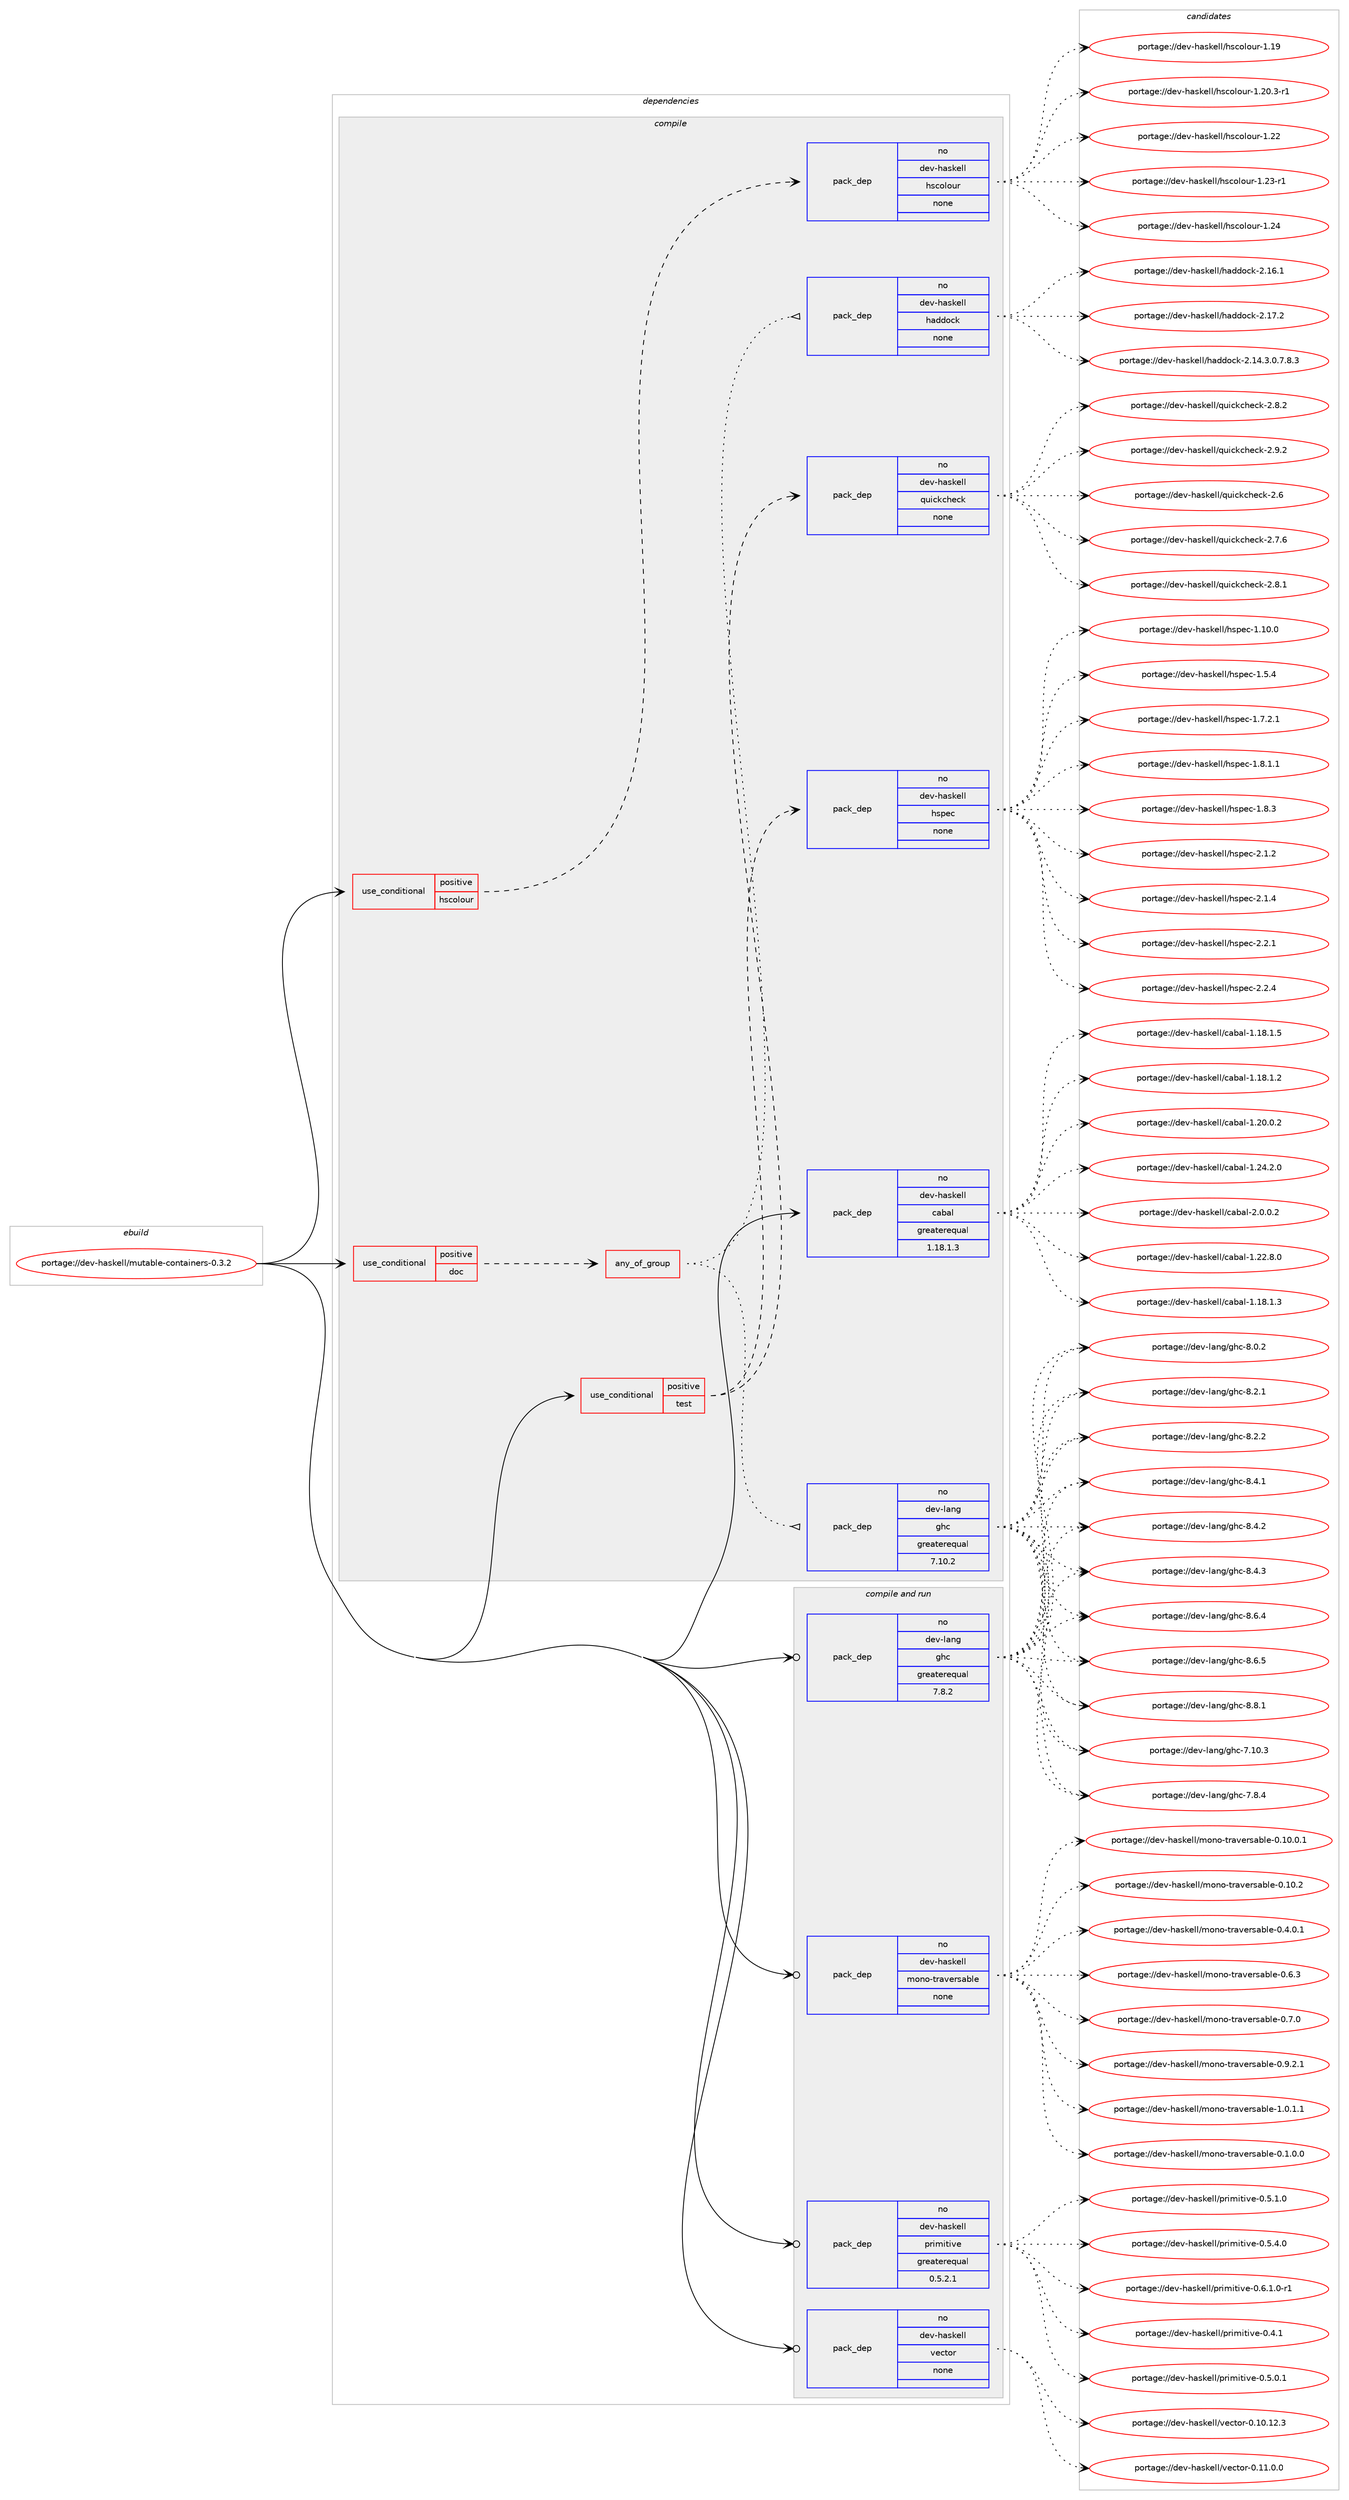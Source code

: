 digraph prolog {

# *************
# Graph options
# *************

newrank=true;
concentrate=true;
compound=true;
graph [rankdir=LR,fontname=Helvetica,fontsize=10,ranksep=1.5];#, ranksep=2.5, nodesep=0.2];
edge  [arrowhead=vee];
node  [fontname=Helvetica,fontsize=10];

# **********
# The ebuild
# **********

subgraph cluster_leftcol {
color=gray;
rank=same;
label=<<i>ebuild</i>>;
id [label="portage://dev-haskell/mutable-containers-0.3.2", color=red, width=4, href="../dev-haskell/mutable-containers-0.3.2.svg"];
}

# ****************
# The dependencies
# ****************

subgraph cluster_midcol {
color=gray;
label=<<i>dependencies</i>>;
subgraph cluster_compile {
fillcolor="#eeeeee";
style=filled;
label=<<i>compile</i>>;
subgraph cond16305 {
dependency75174 [label=<<TABLE BORDER="0" CELLBORDER="1" CELLSPACING="0" CELLPADDING="4"><TR><TD ROWSPAN="3" CELLPADDING="10">use_conditional</TD></TR><TR><TD>positive</TD></TR><TR><TD>doc</TD></TR></TABLE>>, shape=none, color=red];
subgraph any2065 {
dependency75175 [label=<<TABLE BORDER="0" CELLBORDER="1" CELLSPACING="0" CELLPADDING="4"><TR><TD CELLPADDING="10">any_of_group</TD></TR></TABLE>>, shape=none, color=red];subgraph pack56747 {
dependency75176 [label=<<TABLE BORDER="0" CELLBORDER="1" CELLSPACING="0" CELLPADDING="4" WIDTH="220"><TR><TD ROWSPAN="6" CELLPADDING="30">pack_dep</TD></TR><TR><TD WIDTH="110">no</TD></TR><TR><TD>dev-haskell</TD></TR><TR><TD>haddock</TD></TR><TR><TD>none</TD></TR><TR><TD></TD></TR></TABLE>>, shape=none, color=blue];
}
dependency75175:e -> dependency75176:w [weight=20,style="dotted",arrowhead="oinv"];
subgraph pack56748 {
dependency75177 [label=<<TABLE BORDER="0" CELLBORDER="1" CELLSPACING="0" CELLPADDING="4" WIDTH="220"><TR><TD ROWSPAN="6" CELLPADDING="30">pack_dep</TD></TR><TR><TD WIDTH="110">no</TD></TR><TR><TD>dev-lang</TD></TR><TR><TD>ghc</TD></TR><TR><TD>greaterequal</TD></TR><TR><TD>7.10.2</TD></TR></TABLE>>, shape=none, color=blue];
}
dependency75175:e -> dependency75177:w [weight=20,style="dotted",arrowhead="oinv"];
}
dependency75174:e -> dependency75175:w [weight=20,style="dashed",arrowhead="vee"];
}
id:e -> dependency75174:w [weight=20,style="solid",arrowhead="vee"];
subgraph cond16306 {
dependency75178 [label=<<TABLE BORDER="0" CELLBORDER="1" CELLSPACING="0" CELLPADDING="4"><TR><TD ROWSPAN="3" CELLPADDING="10">use_conditional</TD></TR><TR><TD>positive</TD></TR><TR><TD>hscolour</TD></TR></TABLE>>, shape=none, color=red];
subgraph pack56749 {
dependency75179 [label=<<TABLE BORDER="0" CELLBORDER="1" CELLSPACING="0" CELLPADDING="4" WIDTH="220"><TR><TD ROWSPAN="6" CELLPADDING="30">pack_dep</TD></TR><TR><TD WIDTH="110">no</TD></TR><TR><TD>dev-haskell</TD></TR><TR><TD>hscolour</TD></TR><TR><TD>none</TD></TR><TR><TD></TD></TR></TABLE>>, shape=none, color=blue];
}
dependency75178:e -> dependency75179:w [weight=20,style="dashed",arrowhead="vee"];
}
id:e -> dependency75178:w [weight=20,style="solid",arrowhead="vee"];
subgraph cond16307 {
dependency75180 [label=<<TABLE BORDER="0" CELLBORDER="1" CELLSPACING="0" CELLPADDING="4"><TR><TD ROWSPAN="3" CELLPADDING="10">use_conditional</TD></TR><TR><TD>positive</TD></TR><TR><TD>test</TD></TR></TABLE>>, shape=none, color=red];
subgraph pack56750 {
dependency75181 [label=<<TABLE BORDER="0" CELLBORDER="1" CELLSPACING="0" CELLPADDING="4" WIDTH="220"><TR><TD ROWSPAN="6" CELLPADDING="30">pack_dep</TD></TR><TR><TD WIDTH="110">no</TD></TR><TR><TD>dev-haskell</TD></TR><TR><TD>hspec</TD></TR><TR><TD>none</TD></TR><TR><TD></TD></TR></TABLE>>, shape=none, color=blue];
}
dependency75180:e -> dependency75181:w [weight=20,style="dashed",arrowhead="vee"];
subgraph pack56751 {
dependency75182 [label=<<TABLE BORDER="0" CELLBORDER="1" CELLSPACING="0" CELLPADDING="4" WIDTH="220"><TR><TD ROWSPAN="6" CELLPADDING="30">pack_dep</TD></TR><TR><TD WIDTH="110">no</TD></TR><TR><TD>dev-haskell</TD></TR><TR><TD>quickcheck</TD></TR><TR><TD>none</TD></TR><TR><TD></TD></TR></TABLE>>, shape=none, color=blue];
}
dependency75180:e -> dependency75182:w [weight=20,style="dashed",arrowhead="vee"];
}
id:e -> dependency75180:w [weight=20,style="solid",arrowhead="vee"];
subgraph pack56752 {
dependency75183 [label=<<TABLE BORDER="0" CELLBORDER="1" CELLSPACING="0" CELLPADDING="4" WIDTH="220"><TR><TD ROWSPAN="6" CELLPADDING="30">pack_dep</TD></TR><TR><TD WIDTH="110">no</TD></TR><TR><TD>dev-haskell</TD></TR><TR><TD>cabal</TD></TR><TR><TD>greaterequal</TD></TR><TR><TD>1.18.1.3</TD></TR></TABLE>>, shape=none, color=blue];
}
id:e -> dependency75183:w [weight=20,style="solid",arrowhead="vee"];
}
subgraph cluster_compileandrun {
fillcolor="#eeeeee";
style=filled;
label=<<i>compile and run</i>>;
subgraph pack56753 {
dependency75184 [label=<<TABLE BORDER="0" CELLBORDER="1" CELLSPACING="0" CELLPADDING="4" WIDTH="220"><TR><TD ROWSPAN="6" CELLPADDING="30">pack_dep</TD></TR><TR><TD WIDTH="110">no</TD></TR><TR><TD>dev-haskell</TD></TR><TR><TD>mono-traversable</TD></TR><TR><TD>none</TD></TR><TR><TD></TD></TR></TABLE>>, shape=none, color=blue];
}
id:e -> dependency75184:w [weight=20,style="solid",arrowhead="odotvee"];
subgraph pack56754 {
dependency75185 [label=<<TABLE BORDER="0" CELLBORDER="1" CELLSPACING="0" CELLPADDING="4" WIDTH="220"><TR><TD ROWSPAN="6" CELLPADDING="30">pack_dep</TD></TR><TR><TD WIDTH="110">no</TD></TR><TR><TD>dev-haskell</TD></TR><TR><TD>primitive</TD></TR><TR><TD>greaterequal</TD></TR><TR><TD>0.5.2.1</TD></TR></TABLE>>, shape=none, color=blue];
}
id:e -> dependency75185:w [weight=20,style="solid",arrowhead="odotvee"];
subgraph pack56755 {
dependency75186 [label=<<TABLE BORDER="0" CELLBORDER="1" CELLSPACING="0" CELLPADDING="4" WIDTH="220"><TR><TD ROWSPAN="6" CELLPADDING="30">pack_dep</TD></TR><TR><TD WIDTH="110">no</TD></TR><TR><TD>dev-haskell</TD></TR><TR><TD>vector</TD></TR><TR><TD>none</TD></TR><TR><TD></TD></TR></TABLE>>, shape=none, color=blue];
}
id:e -> dependency75186:w [weight=20,style="solid",arrowhead="odotvee"];
subgraph pack56756 {
dependency75187 [label=<<TABLE BORDER="0" CELLBORDER="1" CELLSPACING="0" CELLPADDING="4" WIDTH="220"><TR><TD ROWSPAN="6" CELLPADDING="30">pack_dep</TD></TR><TR><TD WIDTH="110">no</TD></TR><TR><TD>dev-lang</TD></TR><TR><TD>ghc</TD></TR><TR><TD>greaterequal</TD></TR><TR><TD>7.8.2</TD></TR></TABLE>>, shape=none, color=blue];
}
id:e -> dependency75187:w [weight=20,style="solid",arrowhead="odotvee"];
}
subgraph cluster_run {
fillcolor="#eeeeee";
style=filled;
label=<<i>run</i>>;
}
}

# **************
# The candidates
# **************

subgraph cluster_choices {
rank=same;
color=gray;
label=<<i>candidates</i>>;

subgraph choice56747 {
color=black;
nodesep=1;
choiceportage1001011184510497115107101108108471049710010011199107455046495246514648465546564651 [label="portage://dev-haskell/haddock-2.14.3.0.7.8.3", color=red, width=4,href="../dev-haskell/haddock-2.14.3.0.7.8.3.svg"];
choiceportage100101118451049711510710110810847104971001001119910745504649544649 [label="portage://dev-haskell/haddock-2.16.1", color=red, width=4,href="../dev-haskell/haddock-2.16.1.svg"];
choiceportage100101118451049711510710110810847104971001001119910745504649554650 [label="portage://dev-haskell/haddock-2.17.2", color=red, width=4,href="../dev-haskell/haddock-2.17.2.svg"];
dependency75176:e -> choiceportage1001011184510497115107101108108471049710010011199107455046495246514648465546564651:w [style=dotted,weight="100"];
dependency75176:e -> choiceportage100101118451049711510710110810847104971001001119910745504649544649:w [style=dotted,weight="100"];
dependency75176:e -> choiceportage100101118451049711510710110810847104971001001119910745504649554650:w [style=dotted,weight="100"];
}
subgraph choice56748 {
color=black;
nodesep=1;
choiceportage1001011184510897110103471031049945554649484651 [label="portage://dev-lang/ghc-7.10.3", color=red, width=4,href="../dev-lang/ghc-7.10.3.svg"];
choiceportage10010111845108971101034710310499455546564652 [label="portage://dev-lang/ghc-7.8.4", color=red, width=4,href="../dev-lang/ghc-7.8.4.svg"];
choiceportage10010111845108971101034710310499455646484650 [label="portage://dev-lang/ghc-8.0.2", color=red, width=4,href="../dev-lang/ghc-8.0.2.svg"];
choiceportage10010111845108971101034710310499455646504649 [label="portage://dev-lang/ghc-8.2.1", color=red, width=4,href="../dev-lang/ghc-8.2.1.svg"];
choiceportage10010111845108971101034710310499455646504650 [label="portage://dev-lang/ghc-8.2.2", color=red, width=4,href="../dev-lang/ghc-8.2.2.svg"];
choiceportage10010111845108971101034710310499455646524649 [label="portage://dev-lang/ghc-8.4.1", color=red, width=4,href="../dev-lang/ghc-8.4.1.svg"];
choiceportage10010111845108971101034710310499455646524650 [label="portage://dev-lang/ghc-8.4.2", color=red, width=4,href="../dev-lang/ghc-8.4.2.svg"];
choiceportage10010111845108971101034710310499455646524651 [label="portage://dev-lang/ghc-8.4.3", color=red, width=4,href="../dev-lang/ghc-8.4.3.svg"];
choiceportage10010111845108971101034710310499455646544652 [label="portage://dev-lang/ghc-8.6.4", color=red, width=4,href="../dev-lang/ghc-8.6.4.svg"];
choiceportage10010111845108971101034710310499455646544653 [label="portage://dev-lang/ghc-8.6.5", color=red, width=4,href="../dev-lang/ghc-8.6.5.svg"];
choiceportage10010111845108971101034710310499455646564649 [label="portage://dev-lang/ghc-8.8.1", color=red, width=4,href="../dev-lang/ghc-8.8.1.svg"];
dependency75177:e -> choiceportage1001011184510897110103471031049945554649484651:w [style=dotted,weight="100"];
dependency75177:e -> choiceportage10010111845108971101034710310499455546564652:w [style=dotted,weight="100"];
dependency75177:e -> choiceportage10010111845108971101034710310499455646484650:w [style=dotted,weight="100"];
dependency75177:e -> choiceportage10010111845108971101034710310499455646504649:w [style=dotted,weight="100"];
dependency75177:e -> choiceportage10010111845108971101034710310499455646504650:w [style=dotted,weight="100"];
dependency75177:e -> choiceportage10010111845108971101034710310499455646524649:w [style=dotted,weight="100"];
dependency75177:e -> choiceportage10010111845108971101034710310499455646524650:w [style=dotted,weight="100"];
dependency75177:e -> choiceportage10010111845108971101034710310499455646524651:w [style=dotted,weight="100"];
dependency75177:e -> choiceportage10010111845108971101034710310499455646544652:w [style=dotted,weight="100"];
dependency75177:e -> choiceportage10010111845108971101034710310499455646544653:w [style=dotted,weight="100"];
dependency75177:e -> choiceportage10010111845108971101034710310499455646564649:w [style=dotted,weight="100"];
}
subgraph choice56749 {
color=black;
nodesep=1;
choiceportage100101118451049711510710110810847104115991111081111171144549464957 [label="portage://dev-haskell/hscolour-1.19", color=red, width=4,href="../dev-haskell/hscolour-1.19.svg"];
choiceportage10010111845104971151071011081084710411599111108111117114454946504846514511449 [label="portage://dev-haskell/hscolour-1.20.3-r1", color=red, width=4,href="../dev-haskell/hscolour-1.20.3-r1.svg"];
choiceportage100101118451049711510710110810847104115991111081111171144549465050 [label="portage://dev-haskell/hscolour-1.22", color=red, width=4,href="../dev-haskell/hscolour-1.22.svg"];
choiceportage1001011184510497115107101108108471041159911110811111711445494650514511449 [label="portage://dev-haskell/hscolour-1.23-r1", color=red, width=4,href="../dev-haskell/hscolour-1.23-r1.svg"];
choiceportage100101118451049711510710110810847104115991111081111171144549465052 [label="portage://dev-haskell/hscolour-1.24", color=red, width=4,href="../dev-haskell/hscolour-1.24.svg"];
dependency75179:e -> choiceportage100101118451049711510710110810847104115991111081111171144549464957:w [style=dotted,weight="100"];
dependency75179:e -> choiceportage10010111845104971151071011081084710411599111108111117114454946504846514511449:w [style=dotted,weight="100"];
dependency75179:e -> choiceportage100101118451049711510710110810847104115991111081111171144549465050:w [style=dotted,weight="100"];
dependency75179:e -> choiceportage1001011184510497115107101108108471041159911110811111711445494650514511449:w [style=dotted,weight="100"];
dependency75179:e -> choiceportage100101118451049711510710110810847104115991111081111171144549465052:w [style=dotted,weight="100"];
}
subgraph choice56750 {
color=black;
nodesep=1;
choiceportage1001011184510497115107101108108471041151121019945494649484648 [label="portage://dev-haskell/hspec-1.10.0", color=red, width=4,href="../dev-haskell/hspec-1.10.0.svg"];
choiceportage10010111845104971151071011081084710411511210199454946534652 [label="portage://dev-haskell/hspec-1.5.4", color=red, width=4,href="../dev-haskell/hspec-1.5.4.svg"];
choiceportage100101118451049711510710110810847104115112101994549465546504649 [label="portage://dev-haskell/hspec-1.7.2.1", color=red, width=4,href="../dev-haskell/hspec-1.7.2.1.svg"];
choiceportage100101118451049711510710110810847104115112101994549465646494649 [label="portage://dev-haskell/hspec-1.8.1.1", color=red, width=4,href="../dev-haskell/hspec-1.8.1.1.svg"];
choiceportage10010111845104971151071011081084710411511210199454946564651 [label="portage://dev-haskell/hspec-1.8.3", color=red, width=4,href="../dev-haskell/hspec-1.8.3.svg"];
choiceportage10010111845104971151071011081084710411511210199455046494650 [label="portage://dev-haskell/hspec-2.1.2", color=red, width=4,href="../dev-haskell/hspec-2.1.2.svg"];
choiceportage10010111845104971151071011081084710411511210199455046494652 [label="portage://dev-haskell/hspec-2.1.4", color=red, width=4,href="../dev-haskell/hspec-2.1.4.svg"];
choiceportage10010111845104971151071011081084710411511210199455046504649 [label="portage://dev-haskell/hspec-2.2.1", color=red, width=4,href="../dev-haskell/hspec-2.2.1.svg"];
choiceportage10010111845104971151071011081084710411511210199455046504652 [label="portage://dev-haskell/hspec-2.2.4", color=red, width=4,href="../dev-haskell/hspec-2.2.4.svg"];
dependency75181:e -> choiceportage1001011184510497115107101108108471041151121019945494649484648:w [style=dotted,weight="100"];
dependency75181:e -> choiceportage10010111845104971151071011081084710411511210199454946534652:w [style=dotted,weight="100"];
dependency75181:e -> choiceportage100101118451049711510710110810847104115112101994549465546504649:w [style=dotted,weight="100"];
dependency75181:e -> choiceportage100101118451049711510710110810847104115112101994549465646494649:w [style=dotted,weight="100"];
dependency75181:e -> choiceportage10010111845104971151071011081084710411511210199454946564651:w [style=dotted,weight="100"];
dependency75181:e -> choiceportage10010111845104971151071011081084710411511210199455046494650:w [style=dotted,weight="100"];
dependency75181:e -> choiceportage10010111845104971151071011081084710411511210199455046494652:w [style=dotted,weight="100"];
dependency75181:e -> choiceportage10010111845104971151071011081084710411511210199455046504649:w [style=dotted,weight="100"];
dependency75181:e -> choiceportage10010111845104971151071011081084710411511210199455046504652:w [style=dotted,weight="100"];
}
subgraph choice56751 {
color=black;
nodesep=1;
choiceportage10010111845104971151071011081084711311710599107991041019910745504654 [label="portage://dev-haskell/quickcheck-2.6", color=red, width=4,href="../dev-haskell/quickcheck-2.6.svg"];
choiceportage100101118451049711510710110810847113117105991079910410199107455046554654 [label="portage://dev-haskell/quickcheck-2.7.6", color=red, width=4,href="../dev-haskell/quickcheck-2.7.6.svg"];
choiceportage100101118451049711510710110810847113117105991079910410199107455046564649 [label="portage://dev-haskell/quickcheck-2.8.1", color=red, width=4,href="../dev-haskell/quickcheck-2.8.1.svg"];
choiceportage100101118451049711510710110810847113117105991079910410199107455046564650 [label="portage://dev-haskell/quickcheck-2.8.2", color=red, width=4,href="../dev-haskell/quickcheck-2.8.2.svg"];
choiceportage100101118451049711510710110810847113117105991079910410199107455046574650 [label="portage://dev-haskell/quickcheck-2.9.2", color=red, width=4,href="../dev-haskell/quickcheck-2.9.2.svg"];
dependency75182:e -> choiceportage10010111845104971151071011081084711311710599107991041019910745504654:w [style=dotted,weight="100"];
dependency75182:e -> choiceportage100101118451049711510710110810847113117105991079910410199107455046554654:w [style=dotted,weight="100"];
dependency75182:e -> choiceportage100101118451049711510710110810847113117105991079910410199107455046564649:w [style=dotted,weight="100"];
dependency75182:e -> choiceportage100101118451049711510710110810847113117105991079910410199107455046564650:w [style=dotted,weight="100"];
dependency75182:e -> choiceportage100101118451049711510710110810847113117105991079910410199107455046574650:w [style=dotted,weight="100"];
}
subgraph choice56752 {
color=black;
nodesep=1;
choiceportage10010111845104971151071011081084799979897108454946495646494650 [label="portage://dev-haskell/cabal-1.18.1.2", color=red, width=4,href="../dev-haskell/cabal-1.18.1.2.svg"];
choiceportage10010111845104971151071011081084799979897108454946495646494651 [label="portage://dev-haskell/cabal-1.18.1.3", color=red, width=4,href="../dev-haskell/cabal-1.18.1.3.svg"];
choiceportage10010111845104971151071011081084799979897108454946495646494653 [label="portage://dev-haskell/cabal-1.18.1.5", color=red, width=4,href="../dev-haskell/cabal-1.18.1.5.svg"];
choiceportage10010111845104971151071011081084799979897108454946504846484650 [label="portage://dev-haskell/cabal-1.20.0.2", color=red, width=4,href="../dev-haskell/cabal-1.20.0.2.svg"];
choiceportage10010111845104971151071011081084799979897108454946505046564648 [label="portage://dev-haskell/cabal-1.22.8.0", color=red, width=4,href="../dev-haskell/cabal-1.22.8.0.svg"];
choiceportage10010111845104971151071011081084799979897108454946505246504648 [label="portage://dev-haskell/cabal-1.24.2.0", color=red, width=4,href="../dev-haskell/cabal-1.24.2.0.svg"];
choiceportage100101118451049711510710110810847999798971084550464846484650 [label="portage://dev-haskell/cabal-2.0.0.2", color=red, width=4,href="../dev-haskell/cabal-2.0.0.2.svg"];
dependency75183:e -> choiceportage10010111845104971151071011081084799979897108454946495646494650:w [style=dotted,weight="100"];
dependency75183:e -> choiceportage10010111845104971151071011081084799979897108454946495646494651:w [style=dotted,weight="100"];
dependency75183:e -> choiceportage10010111845104971151071011081084799979897108454946495646494653:w [style=dotted,weight="100"];
dependency75183:e -> choiceportage10010111845104971151071011081084799979897108454946504846484650:w [style=dotted,weight="100"];
dependency75183:e -> choiceportage10010111845104971151071011081084799979897108454946505046564648:w [style=dotted,weight="100"];
dependency75183:e -> choiceportage10010111845104971151071011081084799979897108454946505246504648:w [style=dotted,weight="100"];
dependency75183:e -> choiceportage100101118451049711510710110810847999798971084550464846484650:w [style=dotted,weight="100"];
}
subgraph choice56753 {
color=black;
nodesep=1;
choiceportage100101118451049711510710110810847109111110111451161149711810111411597981081014548464946484648 [label="portage://dev-haskell/mono-traversable-0.1.0.0", color=red, width=4,href="../dev-haskell/mono-traversable-0.1.0.0.svg"];
choiceportage10010111845104971151071011081084710911111011145116114971181011141159798108101454846494846484649 [label="portage://dev-haskell/mono-traversable-0.10.0.1", color=red, width=4,href="../dev-haskell/mono-traversable-0.10.0.1.svg"];
choiceportage1001011184510497115107101108108471091111101114511611497118101114115979810810145484649484650 [label="portage://dev-haskell/mono-traversable-0.10.2", color=red, width=4,href="../dev-haskell/mono-traversable-0.10.2.svg"];
choiceportage100101118451049711510710110810847109111110111451161149711810111411597981081014548465246484649 [label="portage://dev-haskell/mono-traversable-0.4.0.1", color=red, width=4,href="../dev-haskell/mono-traversable-0.4.0.1.svg"];
choiceportage10010111845104971151071011081084710911111011145116114971181011141159798108101454846544651 [label="portage://dev-haskell/mono-traversable-0.6.3", color=red, width=4,href="../dev-haskell/mono-traversable-0.6.3.svg"];
choiceportage10010111845104971151071011081084710911111011145116114971181011141159798108101454846554648 [label="portage://dev-haskell/mono-traversable-0.7.0", color=red, width=4,href="../dev-haskell/mono-traversable-0.7.0.svg"];
choiceportage100101118451049711510710110810847109111110111451161149711810111411597981081014548465746504649 [label="portage://dev-haskell/mono-traversable-0.9.2.1", color=red, width=4,href="../dev-haskell/mono-traversable-0.9.2.1.svg"];
choiceportage100101118451049711510710110810847109111110111451161149711810111411597981081014549464846494649 [label="portage://dev-haskell/mono-traversable-1.0.1.1", color=red, width=4,href="../dev-haskell/mono-traversable-1.0.1.1.svg"];
dependency75184:e -> choiceportage100101118451049711510710110810847109111110111451161149711810111411597981081014548464946484648:w [style=dotted,weight="100"];
dependency75184:e -> choiceportage10010111845104971151071011081084710911111011145116114971181011141159798108101454846494846484649:w [style=dotted,weight="100"];
dependency75184:e -> choiceportage1001011184510497115107101108108471091111101114511611497118101114115979810810145484649484650:w [style=dotted,weight="100"];
dependency75184:e -> choiceportage100101118451049711510710110810847109111110111451161149711810111411597981081014548465246484649:w [style=dotted,weight="100"];
dependency75184:e -> choiceportage10010111845104971151071011081084710911111011145116114971181011141159798108101454846544651:w [style=dotted,weight="100"];
dependency75184:e -> choiceportage10010111845104971151071011081084710911111011145116114971181011141159798108101454846554648:w [style=dotted,weight="100"];
dependency75184:e -> choiceportage100101118451049711510710110810847109111110111451161149711810111411597981081014548465746504649:w [style=dotted,weight="100"];
dependency75184:e -> choiceportage100101118451049711510710110810847109111110111451161149711810111411597981081014549464846494649:w [style=dotted,weight="100"];
}
subgraph choice56754 {
color=black;
nodesep=1;
choiceportage100101118451049711510710110810847112114105109105116105118101454846524649 [label="portage://dev-haskell/primitive-0.4.1", color=red, width=4,href="../dev-haskell/primitive-0.4.1.svg"];
choiceportage1001011184510497115107101108108471121141051091051161051181014548465346484649 [label="portage://dev-haskell/primitive-0.5.0.1", color=red, width=4,href="../dev-haskell/primitive-0.5.0.1.svg"];
choiceportage1001011184510497115107101108108471121141051091051161051181014548465346494648 [label="portage://dev-haskell/primitive-0.5.1.0", color=red, width=4,href="../dev-haskell/primitive-0.5.1.0.svg"];
choiceportage1001011184510497115107101108108471121141051091051161051181014548465346524648 [label="portage://dev-haskell/primitive-0.5.4.0", color=red, width=4,href="../dev-haskell/primitive-0.5.4.0.svg"];
choiceportage10010111845104971151071011081084711211410510910511610511810145484654464946484511449 [label="portage://dev-haskell/primitive-0.6.1.0-r1", color=red, width=4,href="../dev-haskell/primitive-0.6.1.0-r1.svg"];
dependency75185:e -> choiceportage100101118451049711510710110810847112114105109105116105118101454846524649:w [style=dotted,weight="100"];
dependency75185:e -> choiceportage1001011184510497115107101108108471121141051091051161051181014548465346484649:w [style=dotted,weight="100"];
dependency75185:e -> choiceportage1001011184510497115107101108108471121141051091051161051181014548465346494648:w [style=dotted,weight="100"];
dependency75185:e -> choiceportage1001011184510497115107101108108471121141051091051161051181014548465346524648:w [style=dotted,weight="100"];
dependency75185:e -> choiceportage10010111845104971151071011081084711211410510910511610511810145484654464946484511449:w [style=dotted,weight="100"];
}
subgraph choice56755 {
color=black;
nodesep=1;
choiceportage1001011184510497115107101108108471181019911611111445484649484649504651 [label="portage://dev-haskell/vector-0.10.12.3", color=red, width=4,href="../dev-haskell/vector-0.10.12.3.svg"];
choiceportage10010111845104971151071011081084711810199116111114454846494946484648 [label="portage://dev-haskell/vector-0.11.0.0", color=red, width=4,href="../dev-haskell/vector-0.11.0.0.svg"];
dependency75186:e -> choiceportage1001011184510497115107101108108471181019911611111445484649484649504651:w [style=dotted,weight="100"];
dependency75186:e -> choiceportage10010111845104971151071011081084711810199116111114454846494946484648:w [style=dotted,weight="100"];
}
subgraph choice56756 {
color=black;
nodesep=1;
choiceportage1001011184510897110103471031049945554649484651 [label="portage://dev-lang/ghc-7.10.3", color=red, width=4,href="../dev-lang/ghc-7.10.3.svg"];
choiceportage10010111845108971101034710310499455546564652 [label="portage://dev-lang/ghc-7.8.4", color=red, width=4,href="../dev-lang/ghc-7.8.4.svg"];
choiceportage10010111845108971101034710310499455646484650 [label="portage://dev-lang/ghc-8.0.2", color=red, width=4,href="../dev-lang/ghc-8.0.2.svg"];
choiceportage10010111845108971101034710310499455646504649 [label="portage://dev-lang/ghc-8.2.1", color=red, width=4,href="../dev-lang/ghc-8.2.1.svg"];
choiceportage10010111845108971101034710310499455646504650 [label="portage://dev-lang/ghc-8.2.2", color=red, width=4,href="../dev-lang/ghc-8.2.2.svg"];
choiceportage10010111845108971101034710310499455646524649 [label="portage://dev-lang/ghc-8.4.1", color=red, width=4,href="../dev-lang/ghc-8.4.1.svg"];
choiceportage10010111845108971101034710310499455646524650 [label="portage://dev-lang/ghc-8.4.2", color=red, width=4,href="../dev-lang/ghc-8.4.2.svg"];
choiceportage10010111845108971101034710310499455646524651 [label="portage://dev-lang/ghc-8.4.3", color=red, width=4,href="../dev-lang/ghc-8.4.3.svg"];
choiceportage10010111845108971101034710310499455646544652 [label="portage://dev-lang/ghc-8.6.4", color=red, width=4,href="../dev-lang/ghc-8.6.4.svg"];
choiceportage10010111845108971101034710310499455646544653 [label="portage://dev-lang/ghc-8.6.5", color=red, width=4,href="../dev-lang/ghc-8.6.5.svg"];
choiceportage10010111845108971101034710310499455646564649 [label="portage://dev-lang/ghc-8.8.1", color=red, width=4,href="../dev-lang/ghc-8.8.1.svg"];
dependency75187:e -> choiceportage1001011184510897110103471031049945554649484651:w [style=dotted,weight="100"];
dependency75187:e -> choiceportage10010111845108971101034710310499455546564652:w [style=dotted,weight="100"];
dependency75187:e -> choiceportage10010111845108971101034710310499455646484650:w [style=dotted,weight="100"];
dependency75187:e -> choiceportage10010111845108971101034710310499455646504649:w [style=dotted,weight="100"];
dependency75187:e -> choiceportage10010111845108971101034710310499455646504650:w [style=dotted,weight="100"];
dependency75187:e -> choiceportage10010111845108971101034710310499455646524649:w [style=dotted,weight="100"];
dependency75187:e -> choiceportage10010111845108971101034710310499455646524650:w [style=dotted,weight="100"];
dependency75187:e -> choiceportage10010111845108971101034710310499455646524651:w [style=dotted,weight="100"];
dependency75187:e -> choiceportage10010111845108971101034710310499455646544652:w [style=dotted,weight="100"];
dependency75187:e -> choiceportage10010111845108971101034710310499455646544653:w [style=dotted,weight="100"];
dependency75187:e -> choiceportage10010111845108971101034710310499455646564649:w [style=dotted,weight="100"];
}
}

}
